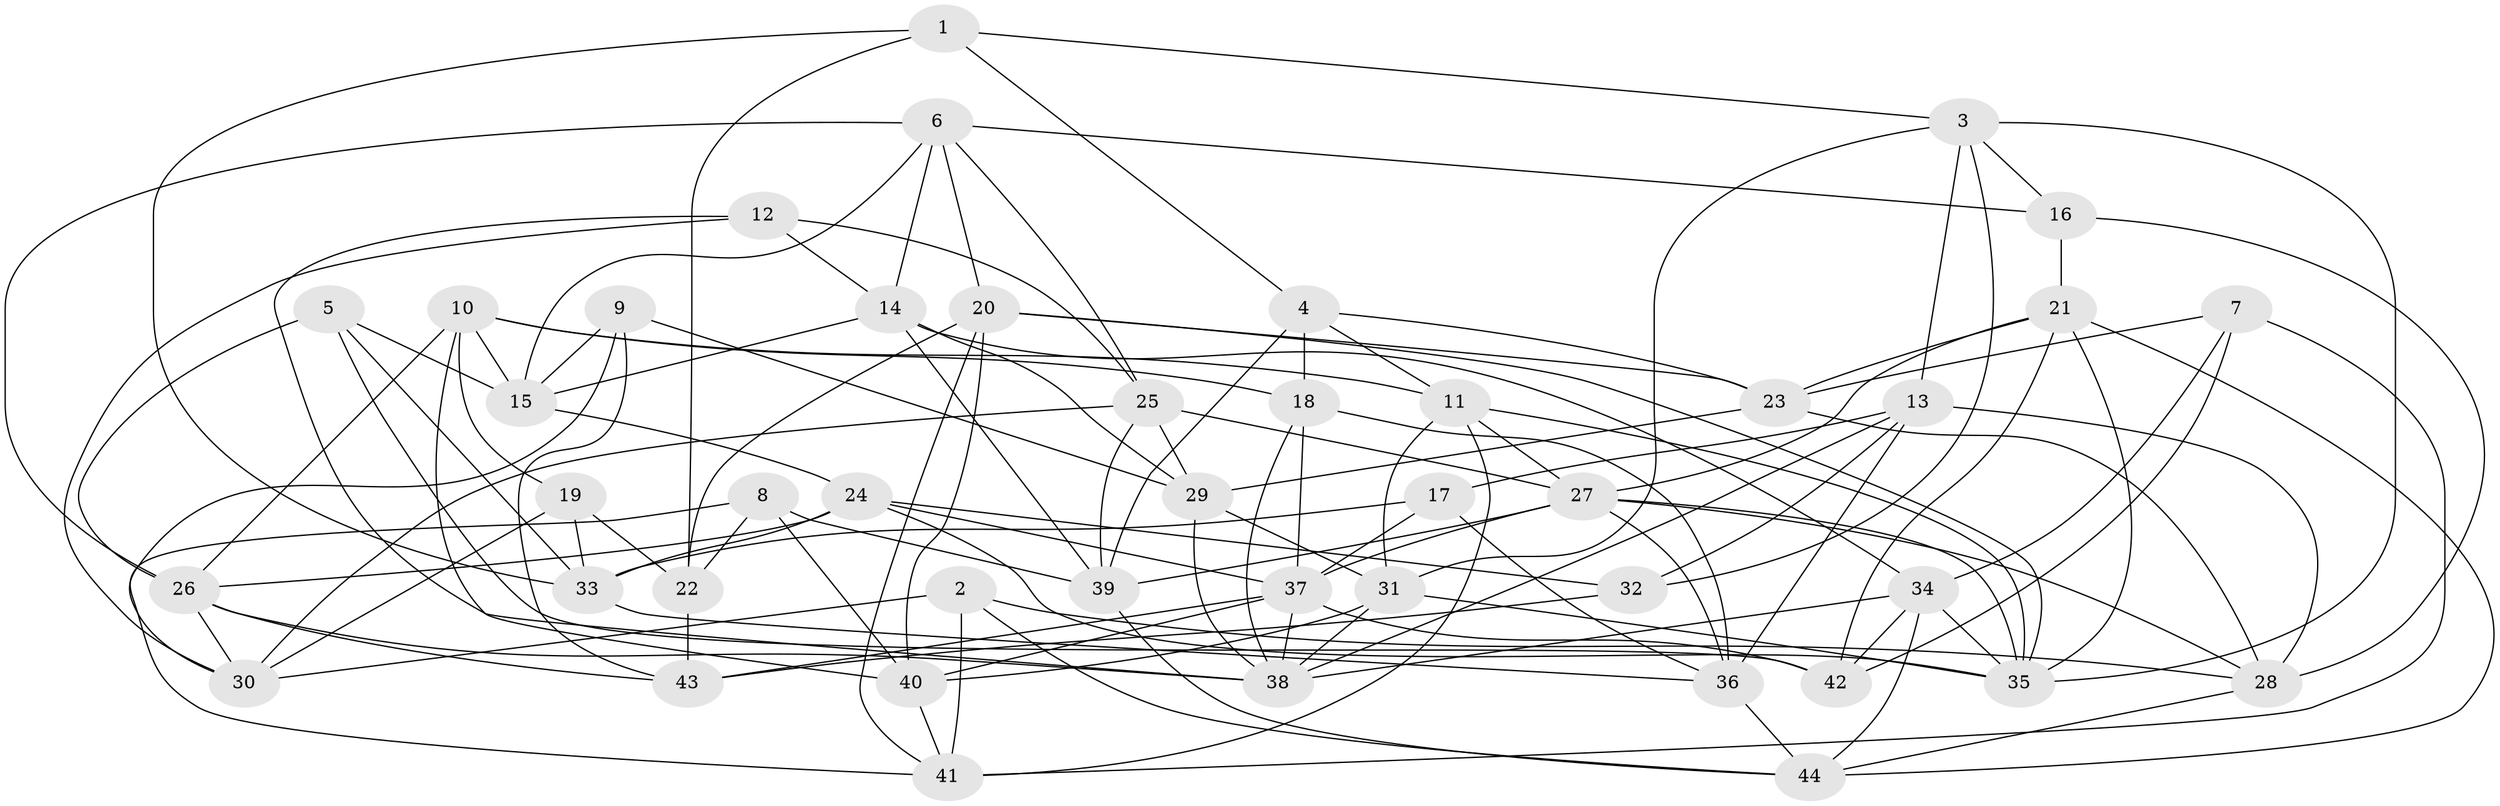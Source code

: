 // original degree distribution, {4: 1.0}
// Generated by graph-tools (version 1.1) at 2025/50/03/09/25 03:50:54]
// undirected, 44 vertices, 123 edges
graph export_dot {
graph [start="1"]
  node [color=gray90,style=filled];
  1;
  2;
  3;
  4;
  5;
  6;
  7;
  8;
  9;
  10;
  11;
  12;
  13;
  14;
  15;
  16;
  17;
  18;
  19;
  20;
  21;
  22;
  23;
  24;
  25;
  26;
  27;
  28;
  29;
  30;
  31;
  32;
  33;
  34;
  35;
  36;
  37;
  38;
  39;
  40;
  41;
  42;
  43;
  44;
  1 -- 3 [weight=1.0];
  1 -- 4 [weight=1.0];
  1 -- 22 [weight=1.0];
  1 -- 33 [weight=1.0];
  2 -- 28 [weight=1.0];
  2 -- 30 [weight=1.0];
  2 -- 41 [weight=1.0];
  2 -- 44 [weight=1.0];
  3 -- 13 [weight=1.0];
  3 -- 16 [weight=1.0];
  3 -- 31 [weight=1.0];
  3 -- 32 [weight=1.0];
  3 -- 35 [weight=1.0];
  4 -- 11 [weight=1.0];
  4 -- 18 [weight=2.0];
  4 -- 23 [weight=1.0];
  4 -- 39 [weight=1.0];
  5 -- 15 [weight=1.0];
  5 -- 26 [weight=1.0];
  5 -- 33 [weight=1.0];
  5 -- 42 [weight=1.0];
  6 -- 14 [weight=1.0];
  6 -- 15 [weight=1.0];
  6 -- 16 [weight=1.0];
  6 -- 20 [weight=1.0];
  6 -- 25 [weight=1.0];
  6 -- 26 [weight=1.0];
  7 -- 23 [weight=1.0];
  7 -- 34 [weight=1.0];
  7 -- 41 [weight=1.0];
  7 -- 42 [weight=1.0];
  8 -- 22 [weight=1.0];
  8 -- 39 [weight=1.0];
  8 -- 40 [weight=1.0];
  8 -- 41 [weight=1.0];
  9 -- 15 [weight=1.0];
  9 -- 29 [weight=1.0];
  9 -- 30 [weight=1.0];
  9 -- 43 [weight=1.0];
  10 -- 11 [weight=1.0];
  10 -- 15 [weight=1.0];
  10 -- 18 [weight=1.0];
  10 -- 19 [weight=1.0];
  10 -- 26 [weight=1.0];
  10 -- 40 [weight=1.0];
  11 -- 27 [weight=1.0];
  11 -- 31 [weight=1.0];
  11 -- 35 [weight=1.0];
  11 -- 41 [weight=1.0];
  12 -- 14 [weight=1.0];
  12 -- 25 [weight=1.0];
  12 -- 30 [weight=1.0];
  12 -- 38 [weight=1.0];
  13 -- 17 [weight=1.0];
  13 -- 28 [weight=1.0];
  13 -- 32 [weight=1.0];
  13 -- 36 [weight=1.0];
  13 -- 38 [weight=1.0];
  14 -- 15 [weight=1.0];
  14 -- 29 [weight=1.0];
  14 -- 34 [weight=1.0];
  14 -- 39 [weight=1.0];
  15 -- 24 [weight=1.0];
  16 -- 21 [weight=1.0];
  16 -- 28 [weight=1.0];
  17 -- 33 [weight=1.0];
  17 -- 36 [weight=1.0];
  17 -- 37 [weight=1.0];
  18 -- 36 [weight=1.0];
  18 -- 37 [weight=1.0];
  18 -- 38 [weight=1.0];
  19 -- 22 [weight=1.0];
  19 -- 30 [weight=1.0];
  19 -- 33 [weight=1.0];
  20 -- 22 [weight=1.0];
  20 -- 23 [weight=1.0];
  20 -- 35 [weight=1.0];
  20 -- 40 [weight=1.0];
  20 -- 41 [weight=1.0];
  21 -- 23 [weight=1.0];
  21 -- 27 [weight=1.0];
  21 -- 35 [weight=1.0];
  21 -- 42 [weight=1.0];
  21 -- 44 [weight=1.0];
  22 -- 43 [weight=2.0];
  23 -- 28 [weight=1.0];
  23 -- 29 [weight=1.0];
  24 -- 26 [weight=1.0];
  24 -- 32 [weight=1.0];
  24 -- 33 [weight=1.0];
  24 -- 35 [weight=1.0];
  24 -- 37 [weight=1.0];
  25 -- 27 [weight=1.0];
  25 -- 29 [weight=1.0];
  25 -- 30 [weight=1.0];
  25 -- 39 [weight=1.0];
  26 -- 30 [weight=1.0];
  26 -- 38 [weight=2.0];
  26 -- 43 [weight=1.0];
  27 -- 28 [weight=1.0];
  27 -- 35 [weight=1.0];
  27 -- 36 [weight=1.0];
  27 -- 37 [weight=1.0];
  27 -- 39 [weight=1.0];
  28 -- 44 [weight=1.0];
  29 -- 31 [weight=1.0];
  29 -- 38 [weight=1.0];
  31 -- 35 [weight=1.0];
  31 -- 38 [weight=1.0];
  31 -- 40 [weight=1.0];
  32 -- 43 [weight=1.0];
  33 -- 36 [weight=1.0];
  34 -- 35 [weight=1.0];
  34 -- 38 [weight=1.0];
  34 -- 42 [weight=1.0];
  34 -- 44 [weight=1.0];
  36 -- 44 [weight=1.0];
  37 -- 38 [weight=2.0];
  37 -- 40 [weight=1.0];
  37 -- 42 [weight=2.0];
  37 -- 43 [weight=1.0];
  39 -- 44 [weight=1.0];
  40 -- 41 [weight=1.0];
}
